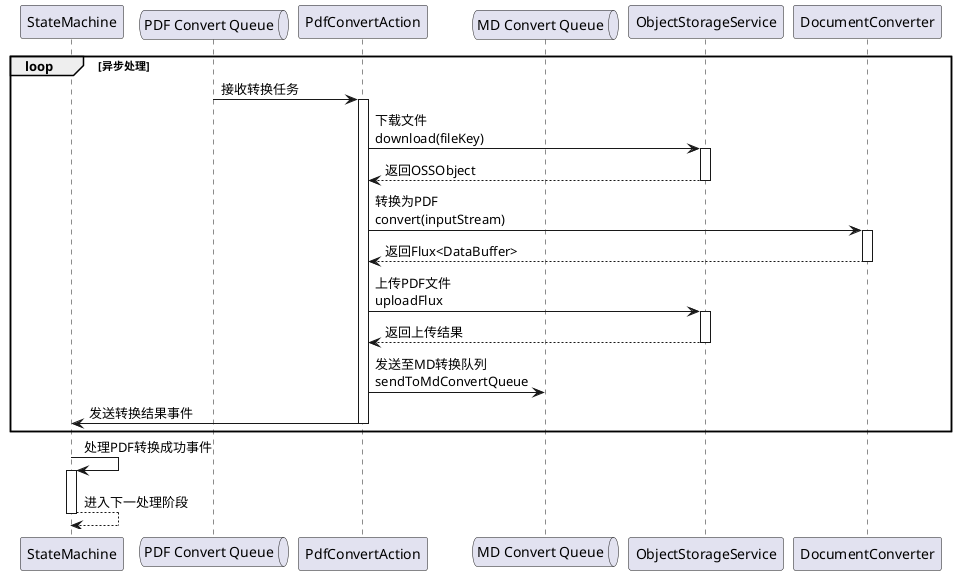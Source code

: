 @startuml

participant "StateMachine" as SM
queue "PDF Convert Queue" as PdfQueue
participant "PdfConvertAction" as Action
queue "MD Convert Queue" as MdQueue
participant "ObjectStorageService" as OSS
participant "DocumentConverter" as Converter


loop 异步处理
    PdfQueue -> Action : 接收转换任务
    activate Action
    Action -> OSS : 下载文件\ndownload(fileKey)
    activate OSS
    OSS --> Action : 返回OSSObject
    deactivate OSS

    Action -> Converter : 转换为PDF\nconvert(inputStream)
    activate Converter
    Converter --> Action : 返回Flux<DataBuffer>
    deactivate Converter

    Action -> OSS : 上传PDF文件\nuploadFlux
    activate OSS
    OSS --> Action : 返回上传结果
    deactivate OSS

    Action -> MdQueue : 发送至MD转换队列\nsendToMdConvertQueue
    Action -> SM : 发送转换结果事件
    deactivate Action
end

SM -> SM : 处理PDF转换成功事件
activate SM
SM --> SM : 进入下一处理阶段
deactivate SM

@enduml
